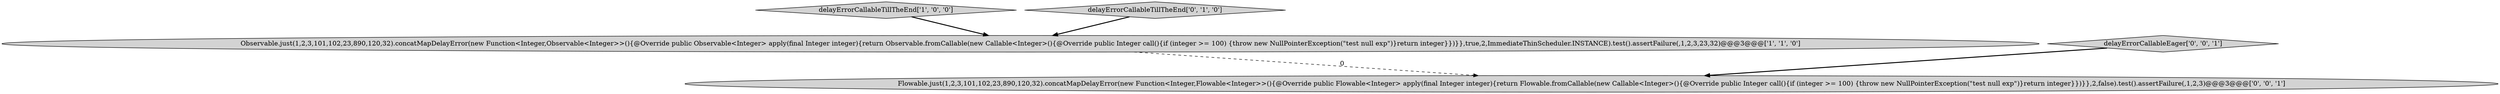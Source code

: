 digraph {
1 [style = filled, label = "delayErrorCallableTillTheEnd['1', '0', '0']", fillcolor = lightgray, shape = diamond image = "AAA0AAABBB1BBB"];
2 [style = filled, label = "delayErrorCallableTillTheEnd['0', '1', '0']", fillcolor = lightgray, shape = diamond image = "AAA0AAABBB2BBB"];
4 [style = filled, label = "Flowable.just(1,2,3,101,102,23,890,120,32).concatMapDelayError(new Function<Integer,Flowable<Integer>>(){@Override public Flowable<Integer> apply(final Integer integer){return Flowable.fromCallable(new Callable<Integer>(){@Override public Integer call(){if (integer >= 100) {throw new NullPointerException(\"test null exp\")}return integer}})}},2,false).test().assertFailure(,1,2,3)@@@3@@@['0', '0', '1']", fillcolor = lightgray, shape = ellipse image = "AAA0AAABBB3BBB"];
3 [style = filled, label = "delayErrorCallableEager['0', '0', '1']", fillcolor = lightgray, shape = diamond image = "AAA0AAABBB3BBB"];
0 [style = filled, label = "Observable.just(1,2,3,101,102,23,890,120,32).concatMapDelayError(new Function<Integer,Observable<Integer>>(){@Override public Observable<Integer> apply(final Integer integer){return Observable.fromCallable(new Callable<Integer>(){@Override public Integer call(){if (integer >= 100) {throw new NullPointerException(\"test null exp\")}return integer}})}},true,2,ImmediateThinScheduler.INSTANCE).test().assertFailure(,1,2,3,23,32)@@@3@@@['1', '1', '0']", fillcolor = lightgray, shape = ellipse image = "AAA0AAABBB1BBB"];
2->0 [style = bold, label=""];
0->4 [style = dashed, label="0"];
1->0 [style = bold, label=""];
3->4 [style = bold, label=""];
}

